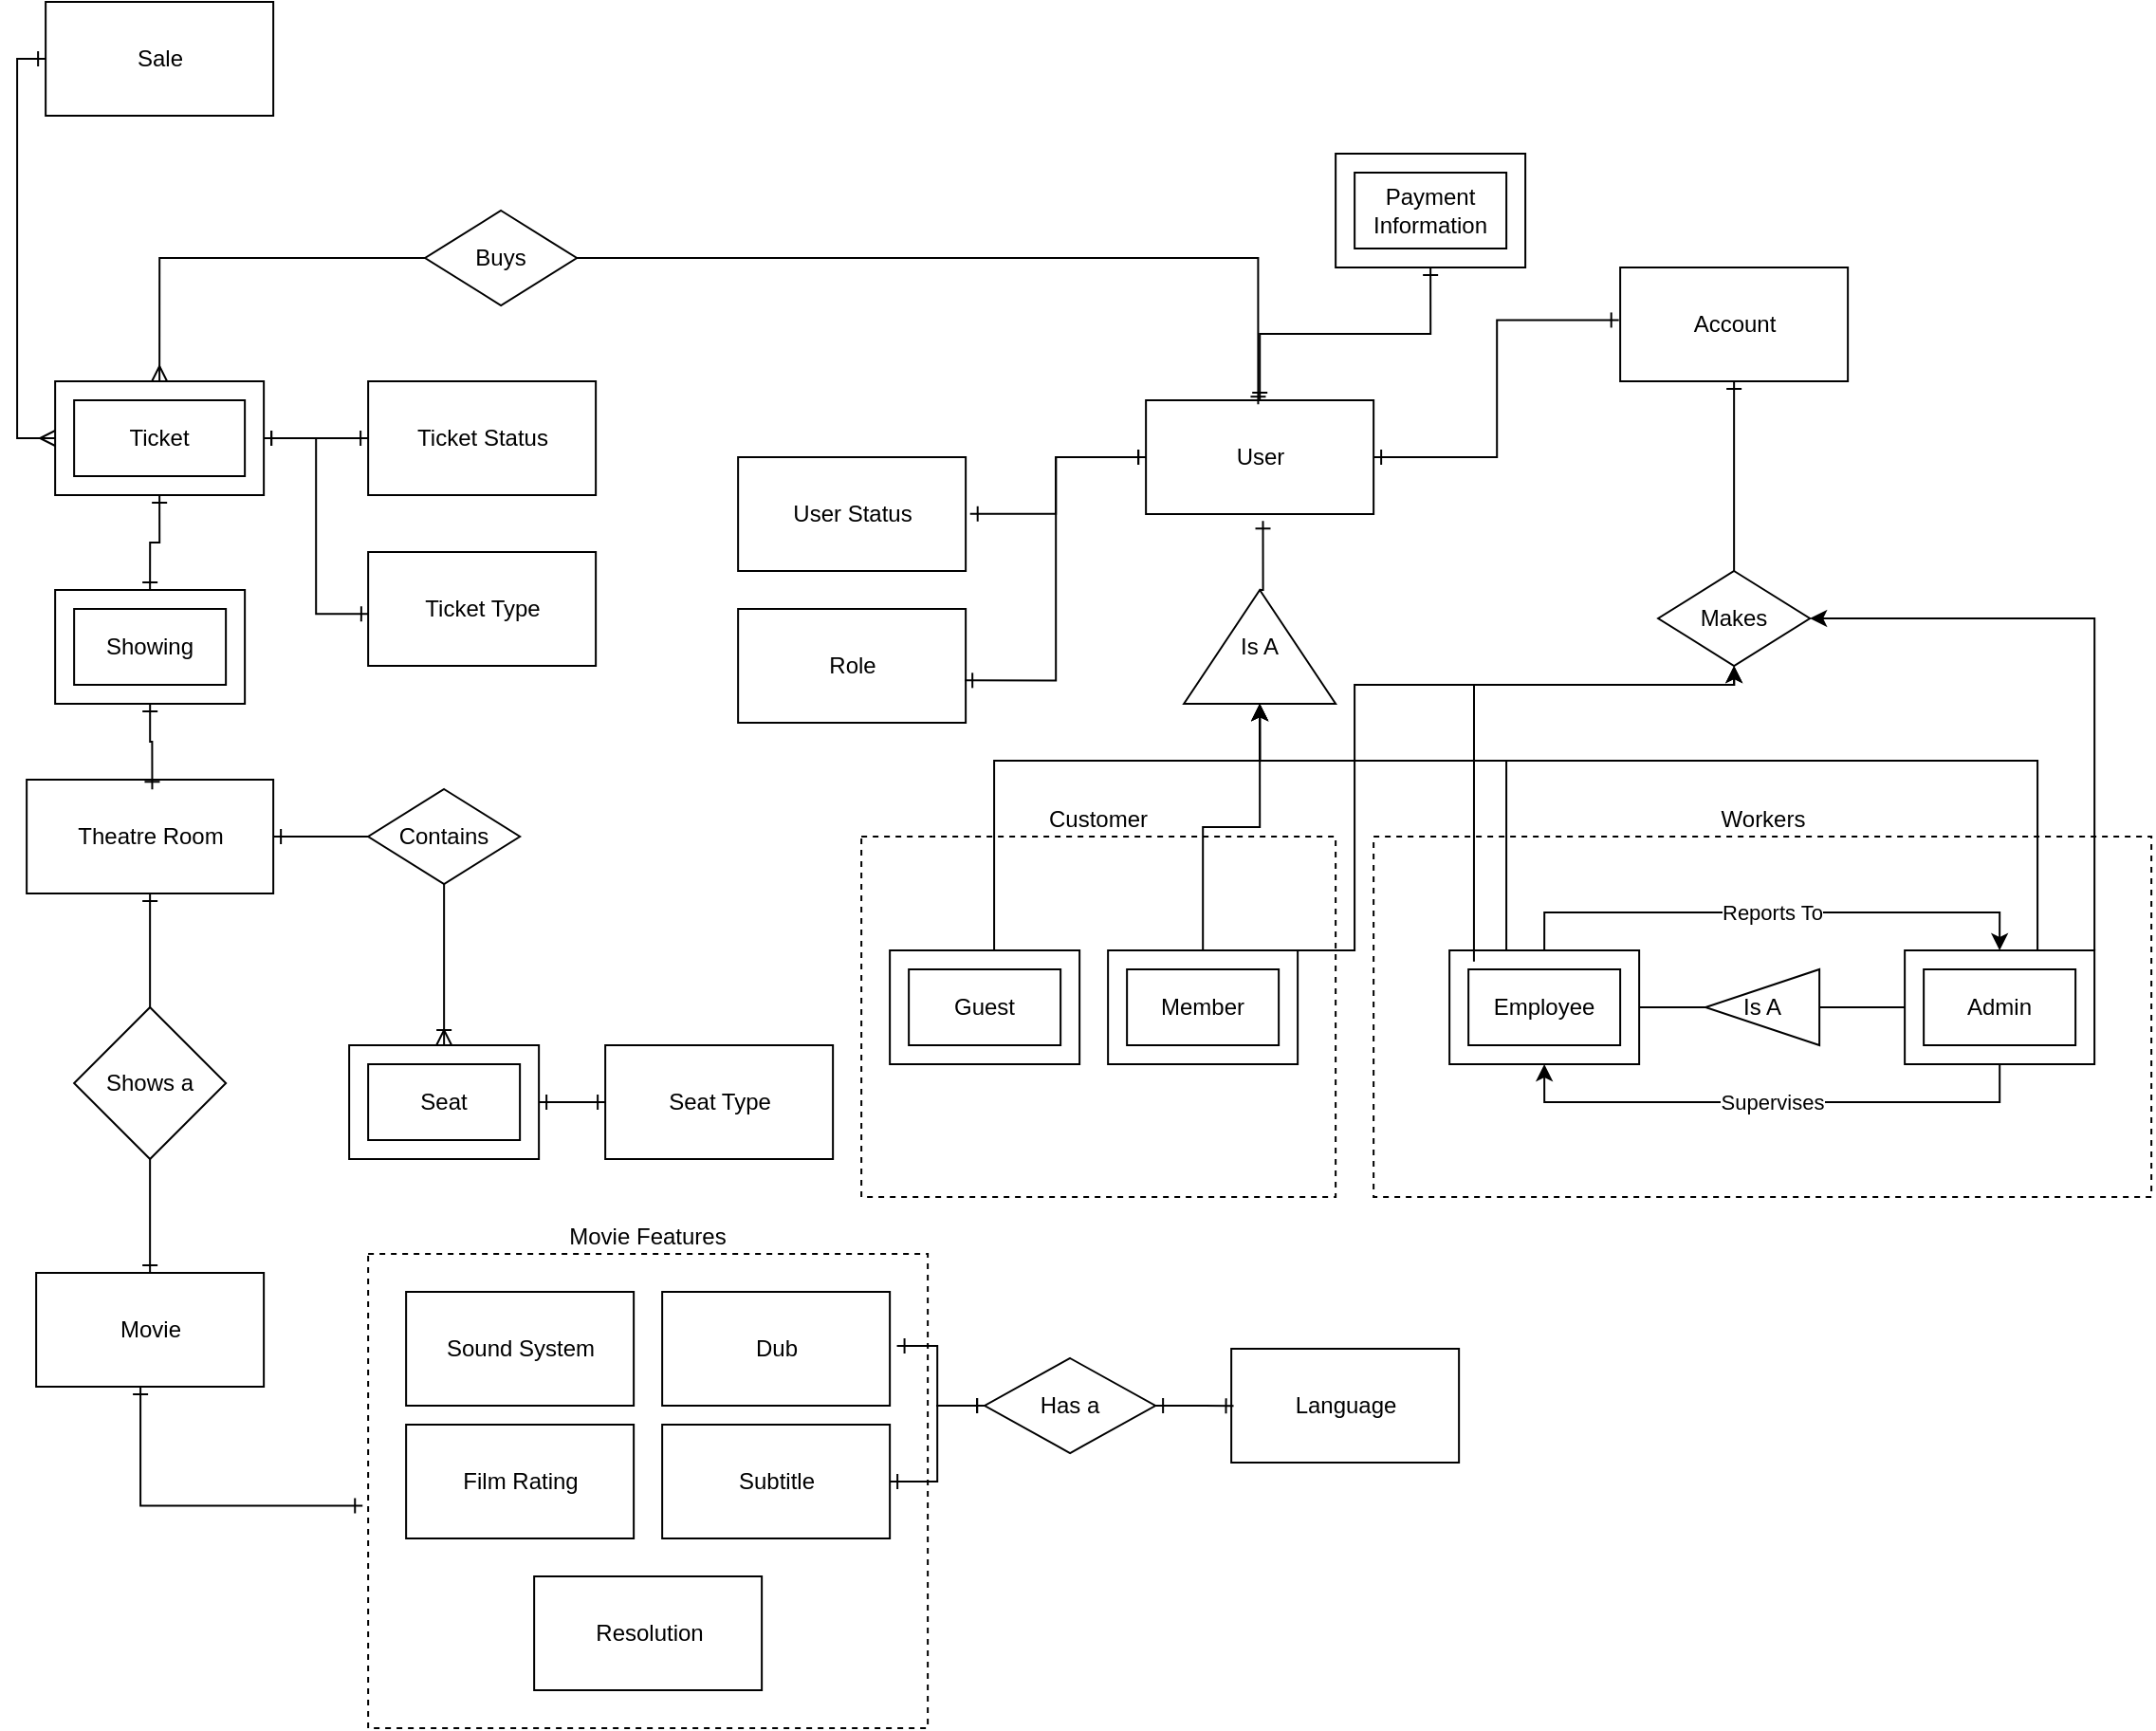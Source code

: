 <mxfile version="24.0.3" type="google">
  <diagram name="Page-1" id="5dWCxhWH8BF0dnEQ2Mcp">
    <mxGraphModel grid="1" page="1" gridSize="10" guides="1" tooltips="1" connect="1" arrows="1" fold="1" pageScale="1" pageWidth="1600" pageHeight="1200" math="0" shadow="0">
      <root>
        <mxCell id="0" />
        <mxCell id="1" parent="0" />
        <mxCell id="oYUNqqiSHF2KdzFLhWsA-153" value="Customer" style="rounded=0;whiteSpace=wrap;html=1;dashed=1;labelPosition=center;verticalLabelPosition=top;align=center;verticalAlign=bottom;" vertex="1" parent="1">
          <mxGeometry x="682.07" y="585" width="250" height="190" as="geometry" />
        </mxCell>
        <mxCell id="oYUNqqiSHF2KdzFLhWsA-1" value="Workers" style="verticalLabelPosition=top;verticalAlign=bottom;html=1;shape=mxgraph.basic.rect;fillColor2=none;strokeWidth=1;size=20;indent=5;dashed=1;labelPosition=center;align=center;" vertex="1" parent="1">
          <mxGeometry x="952.07" y="585" width="410" height="190" as="geometry" />
        </mxCell>
        <mxCell id="oYUNqqiSHF2KdzFLhWsA-115" value="Movie Features" style="rounded=0;whiteSpace=wrap;html=1;dashed=1;labelPosition=center;verticalLabelPosition=top;align=center;verticalAlign=bottom;" vertex="1" parent="1">
          <mxGeometry x="422.07" y="805" width="295" height="250" as="geometry" />
        </mxCell>
        <mxCell id="oYUNqqiSHF2KdzFLhWsA-157" style="edgeStyle=orthogonalEdgeStyle;rounded=0;orthogonalLoop=1;jettySize=auto;html=1;entryX=0;entryY=0.5;entryDx=0;entryDy=0;exitX=0;exitY=0;exitDx=75;exitDy=0;exitPerimeter=0;" edge="1" parent="1" source="oYUNqqiSHF2KdzFLhWsA-2" target="oYUNqqiSHF2KdzFLhWsA-133">
          <mxGeometry relative="1" as="geometry">
            <Array as="points">
              <mxPoint x="1302.07" y="645" />
              <mxPoint x="1302.07" y="545" />
              <mxPoint x="892.07" y="545" />
            </Array>
          </mxGeometry>
        </mxCell>
        <mxCell id="oYUNqqiSHF2KdzFLhWsA-2" value="Admin" style="verticalLabelPosition=middle;verticalAlign=middle;html=1;shape=mxgraph.basic.frame;dx=10;whiteSpace=wrap;labelPosition=center;align=center;" vertex="1" parent="1">
          <mxGeometry x="1232.07" y="645" width="100" height="60" as="geometry" />
        </mxCell>
        <mxCell id="oYUNqqiSHF2KdzFLhWsA-111" style="edgeStyle=orthogonalEdgeStyle;rounded=0;orthogonalLoop=1;jettySize=auto;html=1;startArrow=ERone;startFill=0;endArrow=ERone;endFill=0;exitX=0.003;exitY=0.544;exitDx=0;exitDy=0;exitPerimeter=0;entryX=1;entryY=0.5;entryDx=0;entryDy=0;entryPerimeter=0;" edge="1" parent="1" source="oYUNqqiSHF2KdzFLhWsA-24" target="oYUNqqiSHF2KdzFLhWsA-48">
          <mxGeometry relative="1" as="geometry">
            <mxPoint x="737.07" y="275" as="targetPoint" />
            <mxPoint x="777.07" y="546" as="sourcePoint" />
          </mxGeometry>
        </mxCell>
        <mxCell id="oYUNqqiSHF2KdzFLhWsA-24" value="Ticket Type" style="verticalLabelPosition=middle;verticalAlign=middle;html=1;shape=mxgraph.basic.rect;fillColor2=none;strokeWidth=1;size=20;indent=5;labelPosition=center;align=center;" vertex="1" parent="1">
          <mxGeometry x="422.07" y="435" width="120" height="60" as="geometry" />
        </mxCell>
        <mxCell id="oYUNqqiSHF2KdzFLhWsA-25" value="Film Rating" style="verticalLabelPosition=middle;verticalAlign=middle;html=1;shape=mxgraph.basic.rect;fillColor2=none;strokeWidth=1;size=20;indent=5;labelPosition=center;align=center;" vertex="1" parent="1">
          <mxGeometry x="442.07" y="895" width="120" height="60" as="geometry" />
        </mxCell>
        <mxCell id="oYUNqqiSHF2KdzFLhWsA-121" style="edgeStyle=orthogonalEdgeStyle;rounded=0;orthogonalLoop=1;jettySize=auto;html=1;startArrow=ERone;startFill=0;endArrow=ERone;endFill=0;" edge="1" parent="1" source="oYUNqqiSHF2KdzFLhWsA-26" target="oYUNqqiSHF2KdzFLhWsA-118">
          <mxGeometry relative="1" as="geometry" />
        </mxCell>
        <mxCell id="oYUNqqiSHF2KdzFLhWsA-26" value="Subtitle" style="verticalLabelPosition=middle;verticalAlign=middle;html=1;shape=mxgraph.basic.rect;fillColor2=none;strokeWidth=1;size=20;indent=5;labelPosition=center;align=center;" vertex="1" parent="1">
          <mxGeometry x="577.07" y="895" width="120" height="60" as="geometry" />
        </mxCell>
        <mxCell id="oYUNqqiSHF2KdzFLhWsA-27" value="Dub" style="verticalLabelPosition=middle;verticalAlign=middle;html=1;shape=mxgraph.basic.rect;fillColor2=none;strokeWidth=1;size=20;indent=5;labelPosition=center;align=center;" vertex="1" parent="1">
          <mxGeometry x="577.07" y="825" width="120" height="60" as="geometry" />
        </mxCell>
        <mxCell id="oYUNqqiSHF2KdzFLhWsA-28" value="User Status" style="verticalLabelPosition=middle;verticalAlign=middle;html=1;shape=mxgraph.basic.rect;fillColor2=none;strokeWidth=1;size=20;indent=5;labelPosition=center;align=center;" vertex="1" parent="1">
          <mxGeometry x="617.07" y="385" width="120" height="60" as="geometry" />
        </mxCell>
        <mxCell id="oYUNqqiSHF2KdzFLhWsA-30" value="Language" style="verticalLabelPosition=middle;verticalAlign=middle;html=1;shape=mxgraph.basic.rect;fillColor2=none;strokeWidth=1;size=20;indent=5;labelPosition=center;align=center;" vertex="1" parent="1">
          <mxGeometry x="877.07" y="855" width="120" height="60" as="geometry" />
        </mxCell>
        <mxCell id="oYUNqqiSHF2KdzFLhWsA-31" value="Resolution" style="verticalLabelPosition=middle;verticalAlign=middle;html=1;shape=mxgraph.basic.rect;fillColor2=none;strokeWidth=1;size=20;indent=5;labelPosition=center;align=center;" vertex="1" parent="1">
          <mxGeometry x="509.57" y="975" width="120" height="60" as="geometry" />
        </mxCell>
        <mxCell id="oYUNqqiSHF2KdzFLhWsA-32" value="Seat Type" style="verticalLabelPosition=middle;verticalAlign=middle;html=1;shape=mxgraph.basic.rect;fillColor2=none;strokeWidth=1;size=20;indent=5;labelPosition=center;align=center;" vertex="1" parent="1">
          <mxGeometry x="547.07" y="695" width="120" height="60" as="geometry" />
        </mxCell>
        <mxCell id="oYUNqqiSHF2KdzFLhWsA-33" value="Ticket Status" style="verticalLabelPosition=middle;verticalAlign=middle;html=1;shape=mxgraph.basic.rect;fillColor2=none;strokeWidth=1;size=20;indent=5;labelPosition=center;align=center;" vertex="1" parent="1">
          <mxGeometry x="422.07" y="345" width="120" height="60" as="geometry" />
        </mxCell>
        <mxCell id="oYUNqqiSHF2KdzFLhWsA-34" value="Sale" style="verticalLabelPosition=middle;verticalAlign=middle;html=1;shape=mxgraph.basic.rect;fillColor2=none;strokeWidth=1;size=20;indent=5;labelPosition=center;align=center;" vertex="1" parent="1">
          <mxGeometry x="252.07" y="145" width="120" height="60" as="geometry" />
        </mxCell>
        <mxCell id="oYUNqqiSHF2KdzFLhWsA-35" value="Role" style="verticalLabelPosition=middle;verticalAlign=middle;html=1;shape=mxgraph.basic.rect;fillColor2=none;strokeWidth=1;size=20;indent=5;labelPosition=center;align=center;" vertex="1" parent="1">
          <mxGeometry x="617.07" y="465" width="120" height="60" as="geometry" />
        </mxCell>
        <mxCell id="oYUNqqiSHF2KdzFLhWsA-144" style="edgeStyle=orthogonalEdgeStyle;rounded=0;orthogonalLoop=1;jettySize=auto;html=1;endArrow=none;endFill=0;startArrow=ERone;startFill=0;" edge="1" parent="1" source="oYUNqqiSHF2KdzFLhWsA-36" target="oYUNqqiSHF2KdzFLhWsA-139">
          <mxGeometry relative="1" as="geometry" />
        </mxCell>
        <mxCell id="oYUNqqiSHF2KdzFLhWsA-36" value="&lt;div&gt;Account&lt;/div&gt;" style="verticalLabelPosition=middle;verticalAlign=middle;html=1;shape=mxgraph.basic.rect;fillColor2=none;strokeWidth=1;size=20;indent=5;labelPosition=center;align=center;" vertex="1" parent="1">
          <mxGeometry x="1082.07" y="285" width="120" height="60" as="geometry" />
        </mxCell>
        <mxCell id="oYUNqqiSHF2KdzFLhWsA-37" value="User" style="verticalLabelPosition=middle;verticalAlign=middle;html=1;shape=mxgraph.basic.rect;fillColor2=none;strokeWidth=1;size=20;indent=5;labelPosition=center;align=center;" vertex="1" parent="1">
          <mxGeometry x="832.07" y="355" width="120" height="60" as="geometry" />
        </mxCell>
        <mxCell id="oYUNqqiSHF2KdzFLhWsA-124" style="edgeStyle=orthogonalEdgeStyle;rounded=0;orthogonalLoop=1;jettySize=auto;html=1;entryX=0;entryY=0.5;entryDx=0;entryDy=0;startArrow=ERone;startFill=0;endArrow=none;endFill=0;" edge="1" parent="1" source="oYUNqqiSHF2KdzFLhWsA-38" target="oYUNqqiSHF2KdzFLhWsA-123">
          <mxGeometry relative="1" as="geometry" />
        </mxCell>
        <mxCell id="oYUNqqiSHF2KdzFLhWsA-128" style="edgeStyle=orthogonalEdgeStyle;rounded=0;orthogonalLoop=1;jettySize=auto;html=1;entryX=0.5;entryY=0;entryDx=0;entryDy=0;startArrow=ERone;startFill=0;endArrow=none;endFill=0;" edge="1" parent="1" source="oYUNqqiSHF2KdzFLhWsA-38" target="oYUNqqiSHF2KdzFLhWsA-127">
          <mxGeometry relative="1" as="geometry" />
        </mxCell>
        <mxCell id="oYUNqqiSHF2KdzFLhWsA-38" value="Theatre Room" style="verticalLabelPosition=middle;verticalAlign=middle;html=1;shape=mxgraph.basic.rect;fillColor2=none;strokeWidth=1;size=20;indent=5;labelPosition=center;align=center;" vertex="1" parent="1">
          <mxGeometry x="242.07" y="555" width="130" height="60" as="geometry" />
        </mxCell>
        <mxCell id="oYUNqqiSHF2KdzFLhWsA-39" value="Movie" style="verticalLabelPosition=middle;verticalAlign=middle;html=1;shape=mxgraph.basic.rect;fillColor2=none;strokeWidth=1;size=20;indent=5;labelPosition=center;align=center;" vertex="1" parent="1">
          <mxGeometry x="247.07" y="815" width="120" height="60" as="geometry" />
        </mxCell>
        <mxCell id="oYUNqqiSHF2KdzFLhWsA-42" value="&lt;div&gt;Payment Information&lt;/div&gt;" style="verticalLabelPosition=middle;verticalAlign=middle;html=1;shape=mxgraph.basic.frame;dx=10;whiteSpace=wrap;labelPosition=center;align=center;" vertex="1" parent="1">
          <mxGeometry x="932.07" y="225" width="100" height="60" as="geometry" />
        </mxCell>
        <mxCell id="oYUNqqiSHF2KdzFLhWsA-155" style="edgeStyle=orthogonalEdgeStyle;rounded=0;orthogonalLoop=1;jettySize=auto;html=1;entryX=0;entryY=0.5;entryDx=0;entryDy=0;" edge="1" parent="1" source="oYUNqqiSHF2KdzFLhWsA-43" target="oYUNqqiSHF2KdzFLhWsA-133">
          <mxGeometry relative="1" as="geometry">
            <mxPoint x="892.07" y="515" as="targetPoint" />
          </mxGeometry>
        </mxCell>
        <mxCell id="oYUNqqiSHF2KdzFLhWsA-43" value="Member" style="verticalLabelPosition=middle;verticalAlign=middle;html=1;shape=mxgraph.basic.frame;dx=10;whiteSpace=wrap;labelPosition=center;align=center;" vertex="1" parent="1">
          <mxGeometry x="812.07" y="645" width="100" height="60" as="geometry" />
        </mxCell>
        <mxCell id="oYUNqqiSHF2KdzFLhWsA-154" style="edgeStyle=orthogonalEdgeStyle;rounded=0;orthogonalLoop=1;jettySize=auto;html=1;entryX=0;entryY=0.5;entryDx=0;entryDy=0;" edge="1" parent="1" source="oYUNqqiSHF2KdzFLhWsA-45" target="oYUNqqiSHF2KdzFLhWsA-133">
          <mxGeometry relative="1" as="geometry">
            <Array as="points">
              <mxPoint x="752.07" y="545" />
              <mxPoint x="892.07" y="545" />
            </Array>
          </mxGeometry>
        </mxCell>
        <mxCell id="oYUNqqiSHF2KdzFLhWsA-45" value="Guest" style="verticalLabelPosition=middle;verticalAlign=middle;html=1;shape=mxgraph.basic.frame;dx=10;whiteSpace=wrap;labelPosition=center;align=center;" vertex="1" parent="1">
          <mxGeometry x="697.07" y="645" width="100" height="60" as="geometry" />
        </mxCell>
        <mxCell id="oYUNqqiSHF2KdzFLhWsA-46" value="Showing" style="verticalLabelPosition=middle;verticalAlign=middle;html=1;shape=mxgraph.basic.frame;dx=10;whiteSpace=wrap;labelPosition=center;align=center;" vertex="1" parent="1">
          <mxGeometry x="257.07" y="455" width="100" height="60" as="geometry" />
        </mxCell>
        <mxCell id="oYUNqqiSHF2KdzFLhWsA-47" value="Seat" style="verticalLabelPosition=middle;verticalAlign=middle;html=1;shape=mxgraph.basic.frame;dx=10;whiteSpace=wrap;labelPosition=center;align=center;" vertex="1" parent="1">
          <mxGeometry x="412.07" y="695" width="100" height="60" as="geometry" />
        </mxCell>
        <mxCell id="oYUNqqiSHF2KdzFLhWsA-130" style="edgeStyle=orthogonalEdgeStyle;rounded=0;orthogonalLoop=1;jettySize=auto;html=1;exitX=0.5;exitY=0;exitDx=0;exitDy=0;exitPerimeter=0;entryX=0;entryY=0.5;entryDx=0;entryDy=0;startArrow=ERmany;startFill=0;endArrow=none;endFill=0;" edge="1" parent="1" source="oYUNqqiSHF2KdzFLhWsA-48" target="oYUNqqiSHF2KdzFLhWsA-129">
          <mxGeometry relative="1" as="geometry" />
        </mxCell>
        <mxCell id="oYUNqqiSHF2KdzFLhWsA-48" value="Ticket" style="verticalLabelPosition=middle;verticalAlign=middle;html=1;shape=mxgraph.basic.frame;dx=10;whiteSpace=wrap;labelPosition=center;align=center;" vertex="1" parent="1">
          <mxGeometry x="257.07" y="345" width="110" height="60" as="geometry" />
        </mxCell>
        <mxCell id="oYUNqqiSHF2KdzFLhWsA-107" style="edgeStyle=orthogonalEdgeStyle;rounded=0;orthogonalLoop=1;jettySize=auto;html=1;exitX=0.5;exitY=1;exitDx=0;exitDy=0;exitPerimeter=0;entryX=0.5;entryY=0;entryDx=0;entryDy=0;entryPerimeter=0;startArrow=ERone;startFill=0;endArrow=ERone;endFill=0;" edge="1" parent="1" source="oYUNqqiSHF2KdzFLhWsA-48" target="oYUNqqiSHF2KdzFLhWsA-46">
          <mxGeometry relative="1" as="geometry" />
        </mxCell>
        <mxCell id="oYUNqqiSHF2KdzFLhWsA-110" style="edgeStyle=orthogonalEdgeStyle;rounded=0;orthogonalLoop=1;jettySize=auto;html=1;entryX=1;entryY=0.5;entryDx=0;entryDy=0;entryPerimeter=0;startArrow=ERone;startFill=0;endArrow=ERone;endFill=0;" edge="1" parent="1" source="oYUNqqiSHF2KdzFLhWsA-33" target="oYUNqqiSHF2KdzFLhWsA-48">
          <mxGeometry relative="1" as="geometry" />
        </mxCell>
        <mxCell id="oYUNqqiSHF2KdzFLhWsA-113" style="edgeStyle=orthogonalEdgeStyle;rounded=0;orthogonalLoop=1;jettySize=auto;html=1;entryX=0.5;entryY=1;entryDx=0;entryDy=0;startArrow=ERone;startFill=0;endArrow=none;endFill=0;" edge="1" parent="1" source="oYUNqqiSHF2KdzFLhWsA-39" target="oYUNqqiSHF2KdzFLhWsA-127">
          <mxGeometry relative="1" as="geometry" />
        </mxCell>
        <mxCell id="oYUNqqiSHF2KdzFLhWsA-29" value="Sound System" style="verticalLabelPosition=middle;verticalAlign=middle;html=1;shape=mxgraph.basic.rect;fillColor2=none;strokeWidth=1;size=20;indent=5;labelPosition=center;align=center;" vertex="1" parent="1">
          <mxGeometry x="442.07" y="825" width="120" height="60" as="geometry" />
        </mxCell>
        <mxCell id="oYUNqqiSHF2KdzFLhWsA-118" value="Has a " style="rhombus;whiteSpace=wrap;html=1;" vertex="1" parent="1">
          <mxGeometry x="747.07" y="860" width="90" height="50" as="geometry" />
        </mxCell>
        <mxCell id="oYUNqqiSHF2KdzFLhWsA-119" style="edgeStyle=orthogonalEdgeStyle;rounded=0;orthogonalLoop=1;jettySize=auto;html=1;entryX=0.01;entryY=0.503;entryDx=0;entryDy=0;entryPerimeter=0;startArrow=ERone;startFill=0;endArrow=ERone;endFill=0;" edge="1" parent="1" source="oYUNqqiSHF2KdzFLhWsA-118" target="oYUNqqiSHF2KdzFLhWsA-30">
          <mxGeometry relative="1" as="geometry" />
        </mxCell>
        <mxCell id="oYUNqqiSHF2KdzFLhWsA-120" style="edgeStyle=orthogonalEdgeStyle;rounded=0;orthogonalLoop=1;jettySize=auto;html=1;entryX=1.031;entryY=0.475;entryDx=0;entryDy=0;entryPerimeter=0;startArrow=ERone;startFill=0;endArrow=ERone;endFill=0;" edge="1" parent="1" source="oYUNqqiSHF2KdzFLhWsA-118" target="oYUNqqiSHF2KdzFLhWsA-27">
          <mxGeometry relative="1" as="geometry" />
        </mxCell>
        <mxCell id="oYUNqqiSHF2KdzFLhWsA-122" style="edgeStyle=orthogonalEdgeStyle;rounded=0;orthogonalLoop=1;jettySize=auto;html=1;entryX=-0.01;entryY=0.531;entryDx=0;entryDy=0;entryPerimeter=0;startArrow=ERone;startFill=0;endArrow=ERone;endFill=0;" edge="1" parent="1" source="oYUNqqiSHF2KdzFLhWsA-39" target="oYUNqqiSHF2KdzFLhWsA-115">
          <mxGeometry relative="1" as="geometry">
            <Array as="points">
              <mxPoint x="302.07" y="938" />
            </Array>
          </mxGeometry>
        </mxCell>
        <mxCell id="oYUNqqiSHF2KdzFLhWsA-123" value="Contains" style="rhombus;whiteSpace=wrap;html=1;" vertex="1" parent="1">
          <mxGeometry x="422.07" y="560" width="80" height="50" as="geometry" />
        </mxCell>
        <mxCell id="oYUNqqiSHF2KdzFLhWsA-125" style="edgeStyle=orthogonalEdgeStyle;rounded=0;orthogonalLoop=1;jettySize=auto;html=1;entryX=0.5;entryY=0;entryDx=0;entryDy=0;entryPerimeter=0;startArrow=none;startFill=0;endArrow=ERoneToMany;endFill=0;" edge="1" parent="1" source="oYUNqqiSHF2KdzFLhWsA-123" target="oYUNqqiSHF2KdzFLhWsA-47">
          <mxGeometry relative="1" as="geometry" />
        </mxCell>
        <mxCell id="oYUNqqiSHF2KdzFLhWsA-126" style="edgeStyle=orthogonalEdgeStyle;rounded=0;orthogonalLoop=1;jettySize=auto;html=1;entryX=0.509;entryY=0.086;entryDx=0;entryDy=0;entryPerimeter=0;startArrow=ERone;startFill=0;endArrow=ERone;endFill=0;" edge="1" parent="1" source="oYUNqqiSHF2KdzFLhWsA-46" target="oYUNqqiSHF2KdzFLhWsA-38">
          <mxGeometry relative="1" as="geometry" />
        </mxCell>
        <mxCell id="oYUNqqiSHF2KdzFLhWsA-127" value="Shows a" style="rhombus;whiteSpace=wrap;html=1;" vertex="1" parent="1">
          <mxGeometry x="267.07" y="675" width="80" height="80" as="geometry" />
        </mxCell>
        <mxCell id="oYUNqqiSHF2KdzFLhWsA-129" value="Buys" style="rhombus;whiteSpace=wrap;html=1;" vertex="1" parent="1">
          <mxGeometry x="452.07" y="255" width="80" height="50" as="geometry" />
        </mxCell>
        <mxCell id="oYUNqqiSHF2KdzFLhWsA-131" style="edgeStyle=orthogonalEdgeStyle;rounded=0;orthogonalLoop=1;jettySize=auto;html=1;endArrow=ERone;endFill=0;exitX=1;exitY=0.5;exitDx=0;exitDy=0;entryX=0.493;entryY=0.035;entryDx=0;entryDy=0;entryPerimeter=0;" edge="1" parent="1" source="oYUNqqiSHF2KdzFLhWsA-129" target="oYUNqqiSHF2KdzFLhWsA-37">
          <mxGeometry relative="1" as="geometry">
            <mxPoint x="429.26" y="165" as="sourcePoint" />
            <mxPoint x="832.07" y="385" as="targetPoint" />
            <Array as="points">
              <mxPoint x="891.07" y="280" />
            </Array>
          </mxGeometry>
        </mxCell>
        <mxCell id="oYUNqqiSHF2KdzFLhWsA-132" style="edgeStyle=orthogonalEdgeStyle;rounded=0;orthogonalLoop=1;jettySize=auto;html=1;entryX=1;entryY=0.5;entryDx=0;entryDy=0;entryPerimeter=0;startArrow=ERone;startFill=0;endArrow=ERone;endFill=0;" edge="1" parent="1" source="oYUNqqiSHF2KdzFLhWsA-32" target="oYUNqqiSHF2KdzFLhWsA-47">
          <mxGeometry relative="1" as="geometry" />
        </mxCell>
        <mxCell id="oYUNqqiSHF2KdzFLhWsA-133" value="Is A" style="triangle;whiteSpace=wrap;html=1;rotation=0;direction=north;" vertex="1" parent="1">
          <mxGeometry x="852.07" y="455" width="80" height="60" as="geometry" />
        </mxCell>
        <mxCell id="oYUNqqiSHF2KdzFLhWsA-137" style="edgeStyle=orthogonalEdgeStyle;rounded=0;orthogonalLoop=1;jettySize=auto;html=1;entryX=0.514;entryY=1.06;entryDx=0;entryDy=0;entryPerimeter=0;endArrow=ERone;endFill=0;exitX=1;exitY=0.5;exitDx=0;exitDy=0;" edge="1" parent="1" source="oYUNqqiSHF2KdzFLhWsA-133" target="oYUNqqiSHF2KdzFLhWsA-37">
          <mxGeometry relative="1" as="geometry" />
        </mxCell>
        <mxCell id="oYUNqqiSHF2KdzFLhWsA-139" value="Makes" style="rhombus;whiteSpace=wrap;html=1;" vertex="1" parent="1">
          <mxGeometry x="1102.07" y="445" width="80" height="50" as="geometry" />
        </mxCell>
        <mxCell id="oYUNqqiSHF2KdzFLhWsA-156" style="edgeStyle=orthogonalEdgeStyle;rounded=0;orthogonalLoop=1;jettySize=auto;html=1;entryX=0;entryY=0.5;entryDx=0;entryDy=0;exitX=0;exitY=0;exitDx=25;exitDy=0;exitPerimeter=0;" edge="1" parent="1" source="oYUNqqiSHF2KdzFLhWsA-44" target="oYUNqqiSHF2KdzFLhWsA-133">
          <mxGeometry relative="1" as="geometry">
            <Array as="points">
              <mxPoint x="1022.07" y="645" />
              <mxPoint x="1022.07" y="545" />
              <mxPoint x="892.07" y="545" />
            </Array>
          </mxGeometry>
        </mxCell>
        <mxCell id="oYUNqqiSHF2KdzFLhWsA-44" value="Employee" style="verticalLabelPosition=middle;verticalAlign=middle;html=1;shape=mxgraph.basic.frame;dx=10;whiteSpace=wrap;labelPosition=center;align=center;" vertex="1" parent="1">
          <mxGeometry x="992.07" y="645" width="100" height="60" as="geometry" />
        </mxCell>
        <mxCell id="oYUNqqiSHF2KdzFLhWsA-146" value="Reports To" style="edgeStyle=orthogonalEdgeStyle;rounded=0;orthogonalLoop=1;jettySize=auto;html=1;exitX=0.5;exitY=0;exitDx=0;exitDy=0;exitPerimeter=0;entryX=0.5;entryY=0;entryDx=0;entryDy=0;entryPerimeter=0;" edge="1" parent="1" source="oYUNqqiSHF2KdzFLhWsA-44" target="oYUNqqiSHF2KdzFLhWsA-2">
          <mxGeometry relative="1" as="geometry" />
        </mxCell>
        <mxCell id="oYUNqqiSHF2KdzFLhWsA-147" value="Supervises" style="edgeStyle=orthogonalEdgeStyle;rounded=0;orthogonalLoop=1;jettySize=auto;html=1;entryX=0.5;entryY=1;entryDx=0;entryDy=0;entryPerimeter=0;" edge="1" parent="1" source="oYUNqqiSHF2KdzFLhWsA-2" target="oYUNqqiSHF2KdzFLhWsA-44">
          <mxGeometry relative="1" as="geometry">
            <Array as="points">
              <mxPoint x="1282.07" y="725" />
              <mxPoint x="1042.07" y="725" />
            </Array>
          </mxGeometry>
        </mxCell>
        <mxCell id="oYUNqqiSHF2KdzFLhWsA-148" value="Is A" style="triangle;whiteSpace=wrap;html=1;direction=west;" vertex="1" parent="1">
          <mxGeometry x="1127.07" y="655" width="60" height="40" as="geometry" />
        </mxCell>
        <mxCell id="oYUNqqiSHF2KdzFLhWsA-149" style="edgeStyle=orthogonalEdgeStyle;rounded=0;orthogonalLoop=1;jettySize=auto;html=1;entryX=0;entryY=0.5;entryDx=0;entryDy=0;entryPerimeter=0;endArrow=none;endFill=0;" edge="1" parent="1" source="oYUNqqiSHF2KdzFLhWsA-148" target="oYUNqqiSHF2KdzFLhWsA-2">
          <mxGeometry relative="1" as="geometry" />
        </mxCell>
        <mxCell id="oYUNqqiSHF2KdzFLhWsA-150" style="edgeStyle=orthogonalEdgeStyle;rounded=0;orthogonalLoop=1;jettySize=auto;html=1;entryX=1;entryY=0.5;entryDx=0;entryDy=0;entryPerimeter=0;endArrow=none;endFill=0;" edge="1" parent="1" source="oYUNqqiSHF2KdzFLhWsA-148" target="oYUNqqiSHF2KdzFLhWsA-44">
          <mxGeometry relative="1" as="geometry" />
        </mxCell>
        <mxCell id="oYUNqqiSHF2KdzFLhWsA-151" style="edgeStyle=orthogonalEdgeStyle;rounded=0;orthogonalLoop=1;jettySize=auto;html=1;entryX=1.019;entryY=0.498;entryDx=0;entryDy=0;entryPerimeter=0;endArrow=ERone;endFill=0;startArrow=ERone;startFill=0;" edge="1" parent="1" source="oYUNqqiSHF2KdzFLhWsA-37" target="oYUNqqiSHF2KdzFLhWsA-28">
          <mxGeometry relative="1" as="geometry" />
        </mxCell>
        <mxCell id="oYUNqqiSHF2KdzFLhWsA-152" style="edgeStyle=orthogonalEdgeStyle;rounded=0;orthogonalLoop=1;jettySize=auto;html=1;entryX=0.996;entryY=0.628;entryDx=0;entryDy=0;entryPerimeter=0;endArrow=ERone;endFill=0;startArrow=ERone;startFill=0;" edge="1" parent="1" source="oYUNqqiSHF2KdzFLhWsA-37" target="oYUNqqiSHF2KdzFLhWsA-35">
          <mxGeometry relative="1" as="geometry" />
        </mxCell>
        <mxCell id="oYUNqqiSHF2KdzFLhWsA-158" style="edgeStyle=orthogonalEdgeStyle;rounded=0;orthogonalLoop=1;jettySize=auto;html=1;exitX=0;exitY=0;exitDx=75;exitDy=0;exitPerimeter=0;" edge="1" parent="1" source="oYUNqqiSHF2KdzFLhWsA-43">
          <mxGeometry relative="1" as="geometry">
            <mxPoint x="1142.07" y="495" as="targetPoint" />
            <Array as="points">
              <mxPoint x="942.07" y="645" />
              <mxPoint x="942.07" y="505" />
              <mxPoint x="1142.07" y="505" />
            </Array>
          </mxGeometry>
        </mxCell>
        <mxCell id="oYUNqqiSHF2KdzFLhWsA-161" style="edgeStyle=orthogonalEdgeStyle;rounded=0;orthogonalLoop=1;jettySize=auto;html=1;entryX=0.129;entryY=0.098;entryDx=0;entryDy=0;entryPerimeter=0;endArrow=none;endFill=0;startArrow=classic;startFill=1;" edge="1" parent="1" source="oYUNqqiSHF2KdzFLhWsA-139" target="oYUNqqiSHF2KdzFLhWsA-44">
          <mxGeometry relative="1" as="geometry">
            <Array as="points">
              <mxPoint x="1142.07" y="505" />
              <mxPoint x="1005.07" y="505" />
            </Array>
          </mxGeometry>
        </mxCell>
        <mxCell id="oYUNqqiSHF2KdzFLhWsA-162" style="edgeStyle=orthogonalEdgeStyle;rounded=0;orthogonalLoop=1;jettySize=auto;html=1;entryX=1;entryY=0;entryDx=0;entryDy=0;entryPerimeter=0;endArrow=none;endFill=0;startArrow=classic;startFill=1;" edge="1" parent="1" source="oYUNqqiSHF2KdzFLhWsA-139" target="oYUNqqiSHF2KdzFLhWsA-2">
          <mxGeometry relative="1" as="geometry" />
        </mxCell>
        <mxCell id="oYUNqqiSHF2KdzFLhWsA-163" style="edgeStyle=orthogonalEdgeStyle;rounded=0;orthogonalLoop=1;jettySize=auto;html=1;entryX=0;entryY=0.5;entryDx=0;entryDy=0;entryPerimeter=0;startArrow=ERone;startFill=0;endArrow=ERmany;endFill=0;" edge="1" parent="1" source="oYUNqqiSHF2KdzFLhWsA-34" target="oYUNqqiSHF2KdzFLhWsA-48">
          <mxGeometry relative="1" as="geometry">
            <Array as="points">
              <mxPoint x="237.07" y="175" />
              <mxPoint x="237.07" y="375" />
            </Array>
          </mxGeometry>
        </mxCell>
        <mxCell id="oYUNqqiSHF2KdzFLhWsA-164" style="edgeStyle=orthogonalEdgeStyle;rounded=0;orthogonalLoop=1;jettySize=auto;html=1;entryX=-0.006;entryY=0.462;entryDx=0;entryDy=0;entryPerimeter=0;endArrow=ERone;endFill=0;startArrow=ERone;startFill=0;" edge="1" parent="1" source="oYUNqqiSHF2KdzFLhWsA-37" target="oYUNqqiSHF2KdzFLhWsA-36">
          <mxGeometry relative="1" as="geometry" />
        </mxCell>
        <mxCell id="oYUNqqiSHF2KdzFLhWsA-165" style="edgeStyle=orthogonalEdgeStyle;rounded=0;orthogonalLoop=1;jettySize=auto;html=1;entryX=0.5;entryY=1;entryDx=0;entryDy=0;entryPerimeter=0;startArrow=ERone;startFill=0;endArrow=ERone;endFill=0;" edge="1" parent="1" source="oYUNqqiSHF2KdzFLhWsA-37" target="oYUNqqiSHF2KdzFLhWsA-42">
          <mxGeometry relative="1" as="geometry" />
        </mxCell>
      </root>
    </mxGraphModel>
  </diagram>
</mxfile>
